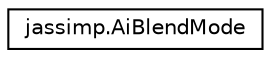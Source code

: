 digraph "Graphical Class Hierarchy"
{
  edge [fontname="Helvetica",fontsize="10",labelfontname="Helvetica",labelfontsize="10"];
  node [fontname="Helvetica",fontsize="10",shape=record];
  rankdir="LR";
  Node1 [label="jassimp.AiBlendMode",height=0.2,width=0.4,color="black", fillcolor="white", style="filled",URL="$enumjassimp_1_1_ai_blend_mode.html"];
}
